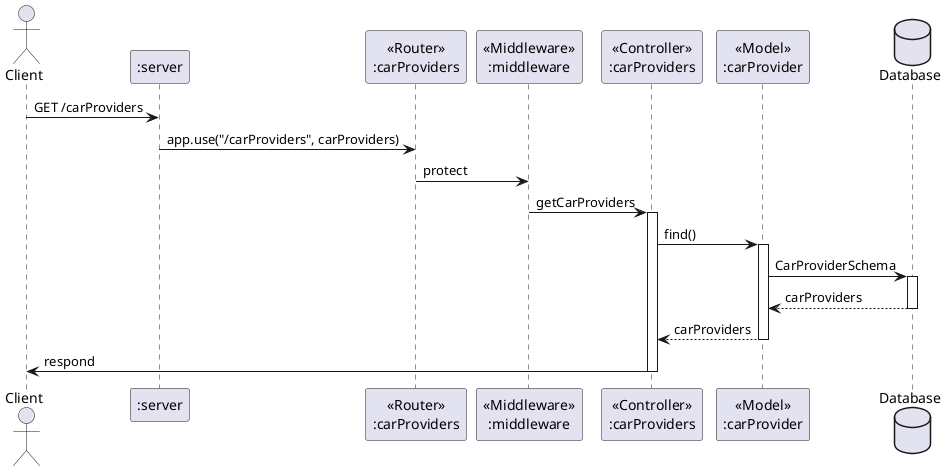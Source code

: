 @startuml GET /carProviders
actor       Client       as client
participant ":server" as server 
participant "<<Router>>\n:carProviders" as carProviders_router 
participant "<<Middleware>>\n:middleware" as middleware 
participant "<<Controller>>\n:carProviders" as carProviders_con 
participant "<<Model>>\n:carProvider" as carProviders_model 
database Database as db

client -> server : GET /carProviders

server -> carProviders_router : app.use("/carProviders", carProviders)
carProviders_router -> middleware : protect 
middleware -> carProviders_con : getCarProviders
activate carProviders_con
    carProviders_con -> carProviders_model : find()
    activate carProviders_model
    carProviders_model -> db : CarProviderSchema
        activate db
        db --> carProviders_model : carProviders
        deactivate db
    carProviders_model --> carProviders_con : carProviders
    deactivate carProviders_model

carProviders_con -> client :respond
deactivate carProviders_con
@enduml